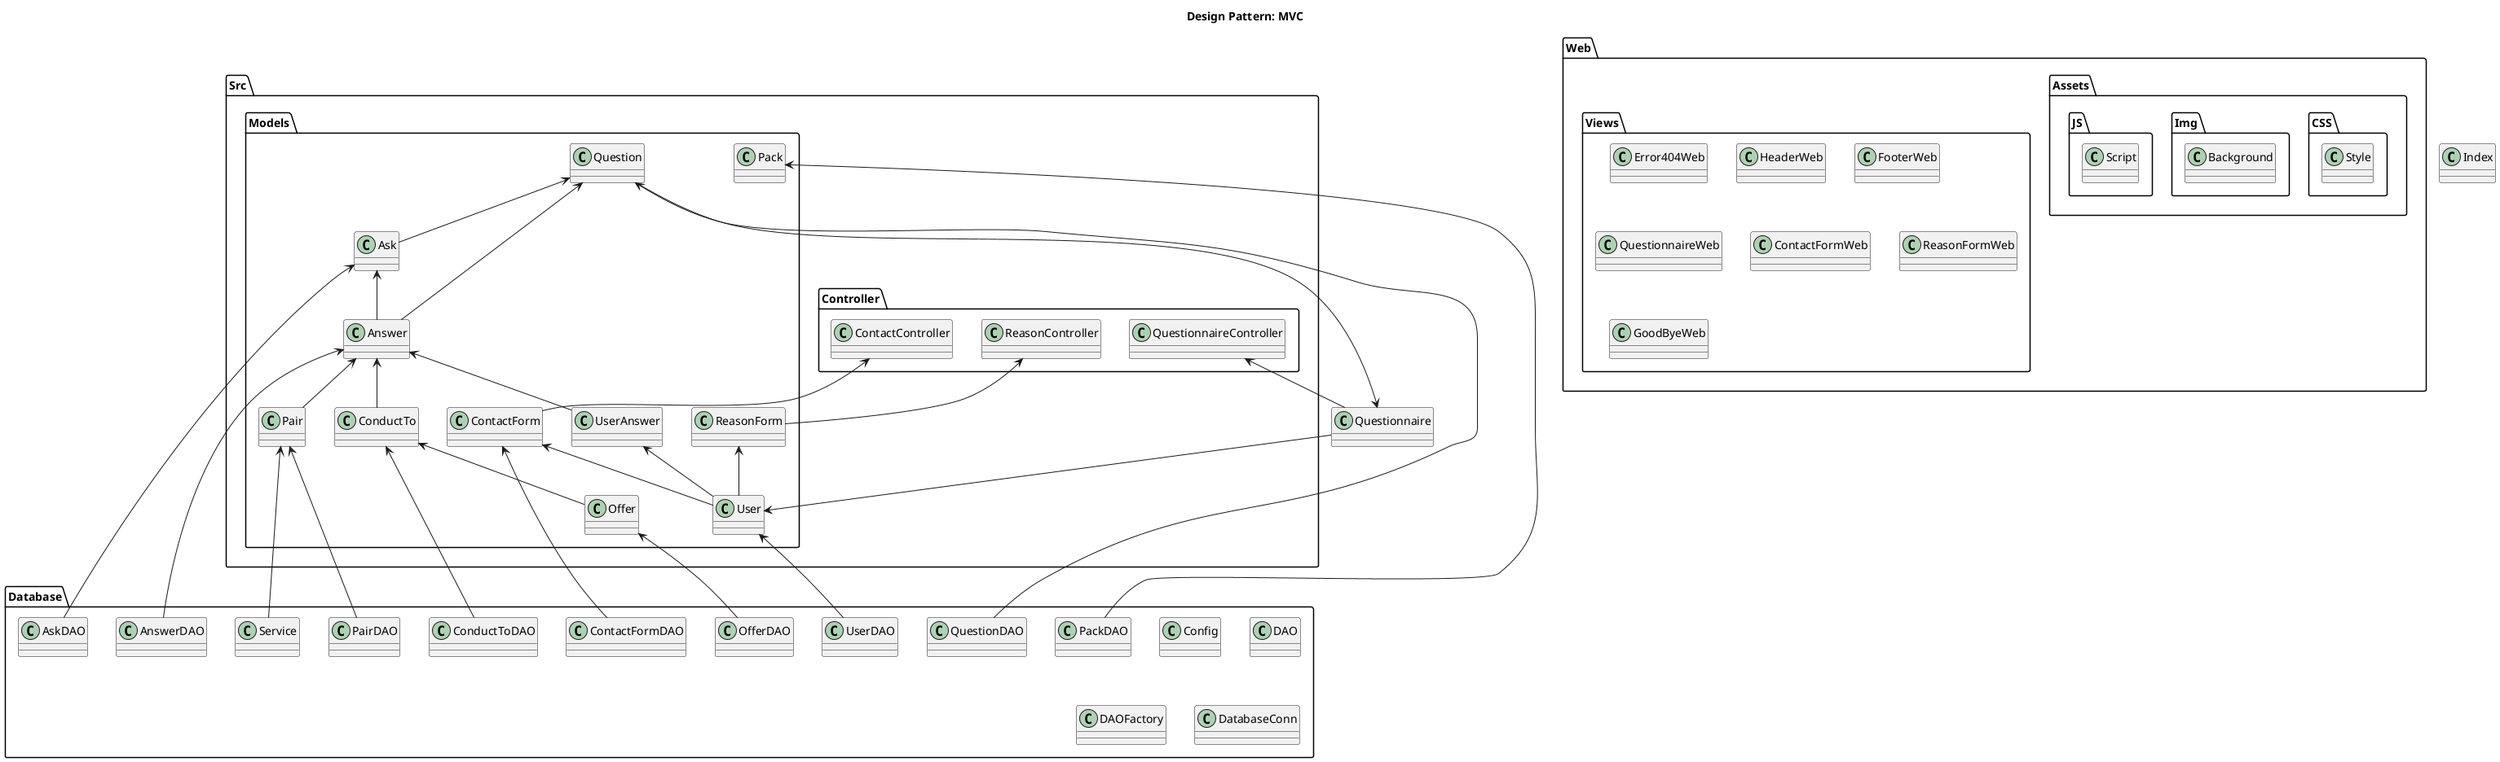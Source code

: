 @startuml RoofDevis

title Design Pattern: MVC

package "Src"{
package "Models" {
  class Answer
  class Ask
  class ConductTo
  class ContactForm
  class Offer
  class Pack
  class Pair
  class Question
  class User
  class UserAnswer
  class ReasonForm
}

package "Controller" {
  class QuestionnaireController
  class ContactController
  class ReasonController
}
}

package "Database" {
  class AnswerDAO
  class AskDAO
  class ConductToDAO
  class Config
  class ContactFormDAO
  class DAO
  class DAOFactory
  class DatabaseConn
  class OfferDAO
  class PackDAO
  class PairDAO
  class QuestionDAO
  class Service
  class UserDAO
}

package "Web" {
  package "Assets" {
    package "CSS" {
      class Style
    }
    package "Img" {
      class Background
    }
    package "JS" {
      class Script
    }
  }
  package "Views" {
    class Error404Web
    class HeaderWeb
    class FooterWeb
    class QuestionnaireWeb
    class ContactFormWeb
    class ReasonFormWeb
    class GoodByeWeb
  }
}
class Index

User <-- Questionnaire
Questionnaire <-- Question
Question <-- Answer
Answer <-- UserAnswer
UserAnswer <-- User
Question <-- Ask
Ask <-- Answer
Answer <-- ConductTo
ConductTo <-- Offer
Answer <-- Pair
Pair <-- Service
ContactForm <-- User
ReasonForm <-- User

QuestionnaireController <-- Questionnaire
ContactController <-- ContactForm
ReasonController <-- ReasonForm

Question <-- QuestionDAO
Answer <-- AnswerDAO
Ask <-- AskDAO
ConductTo <-- ConductToDAO
ContactForm <-- ContactFormDAO
Offer <-- OfferDAO
Pack <-- PackDAO
Pair <-- PairDAO
User <-- UserDAO

@enduml
